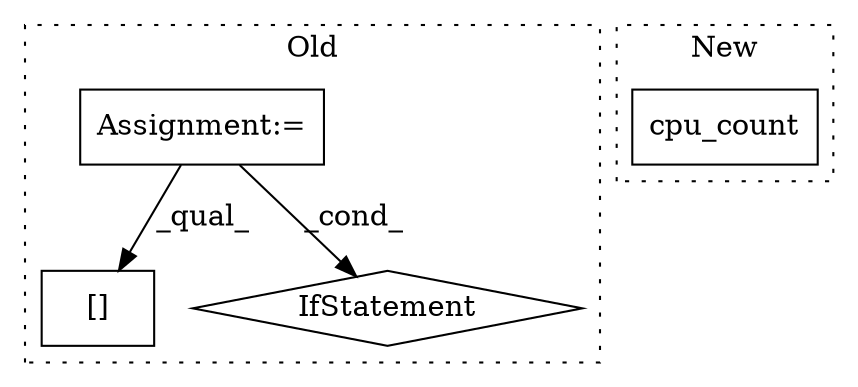 digraph G {
subgraph cluster0 {
1 [label="[]" a="2" s="9843,9860" l="16,1" shape="box"];
3 [label="Assignment:=" a="7" s="9961" l="34" shape="box"];
4 [label="IfStatement" a="25" s="9840" l="3" shape="diamond"];
label = "Old";
style="dotted";
}
subgraph cluster1 {
2 [label="cpu_count" a="32" s="10668" l="11" shape="box"];
label = "New";
style="dotted";
}
3 -> 4 [label="_cond_"];
3 -> 1 [label="_qual_"];
}